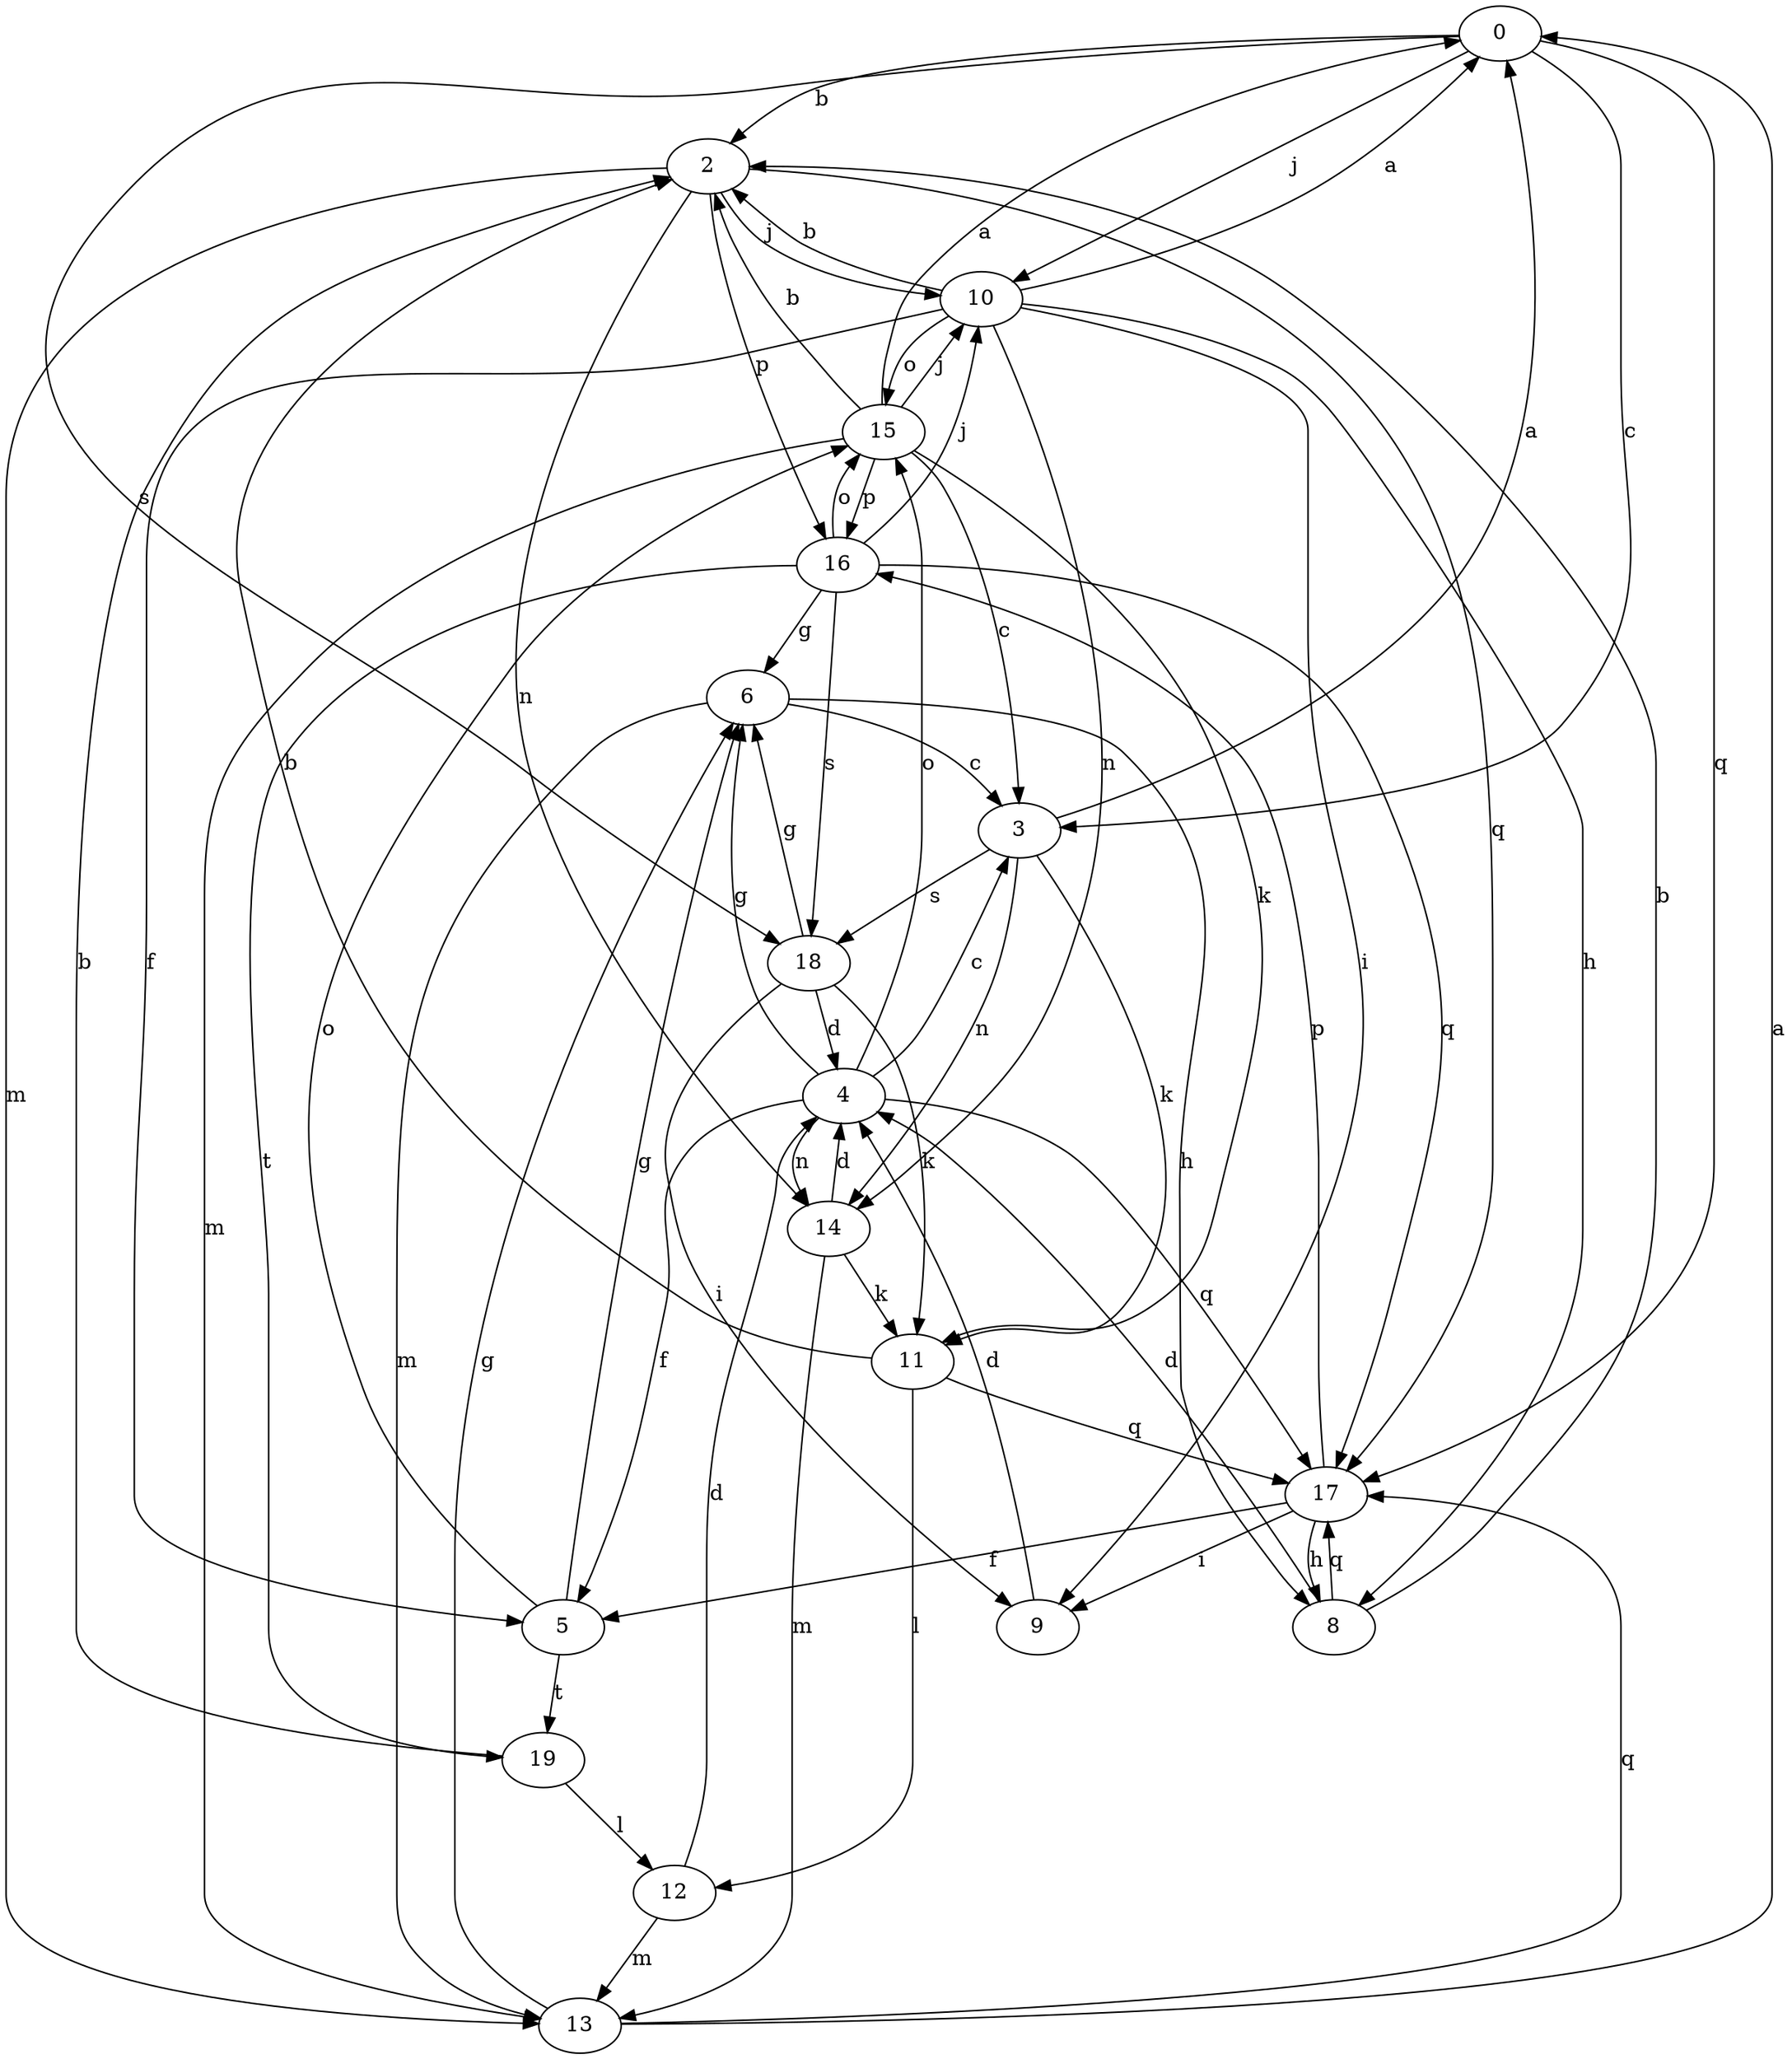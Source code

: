 strict digraph  {
0;
2;
3;
4;
5;
6;
8;
9;
10;
11;
12;
13;
14;
15;
16;
17;
18;
19;
0 -> 2  [label=b];
0 -> 3  [label=c];
0 -> 10  [label=j];
0 -> 17  [label=q];
0 -> 18  [label=s];
2 -> 10  [label=j];
2 -> 13  [label=m];
2 -> 14  [label=n];
2 -> 16  [label=p];
2 -> 17  [label=q];
3 -> 0  [label=a];
3 -> 11  [label=k];
3 -> 14  [label=n];
3 -> 18  [label=s];
4 -> 3  [label=c];
4 -> 5  [label=f];
4 -> 6  [label=g];
4 -> 14  [label=n];
4 -> 15  [label=o];
4 -> 17  [label=q];
5 -> 6  [label=g];
5 -> 15  [label=o];
5 -> 19  [label=t];
6 -> 3  [label=c];
6 -> 8  [label=h];
6 -> 13  [label=m];
8 -> 2  [label=b];
8 -> 4  [label=d];
8 -> 17  [label=q];
9 -> 4  [label=d];
10 -> 0  [label=a];
10 -> 2  [label=b];
10 -> 5  [label=f];
10 -> 8  [label=h];
10 -> 9  [label=i];
10 -> 14  [label=n];
10 -> 15  [label=o];
11 -> 2  [label=b];
11 -> 12  [label=l];
11 -> 17  [label=q];
12 -> 4  [label=d];
12 -> 13  [label=m];
13 -> 0  [label=a];
13 -> 6  [label=g];
13 -> 17  [label=q];
14 -> 4  [label=d];
14 -> 11  [label=k];
14 -> 13  [label=m];
15 -> 0  [label=a];
15 -> 2  [label=b];
15 -> 3  [label=c];
15 -> 10  [label=j];
15 -> 11  [label=k];
15 -> 13  [label=m];
15 -> 16  [label=p];
16 -> 6  [label=g];
16 -> 10  [label=j];
16 -> 15  [label=o];
16 -> 17  [label=q];
16 -> 18  [label=s];
16 -> 19  [label=t];
17 -> 5  [label=f];
17 -> 8  [label=h];
17 -> 9  [label=i];
17 -> 16  [label=p];
18 -> 4  [label=d];
18 -> 6  [label=g];
18 -> 9  [label=i];
18 -> 11  [label=k];
19 -> 2  [label=b];
19 -> 12  [label=l];
}
